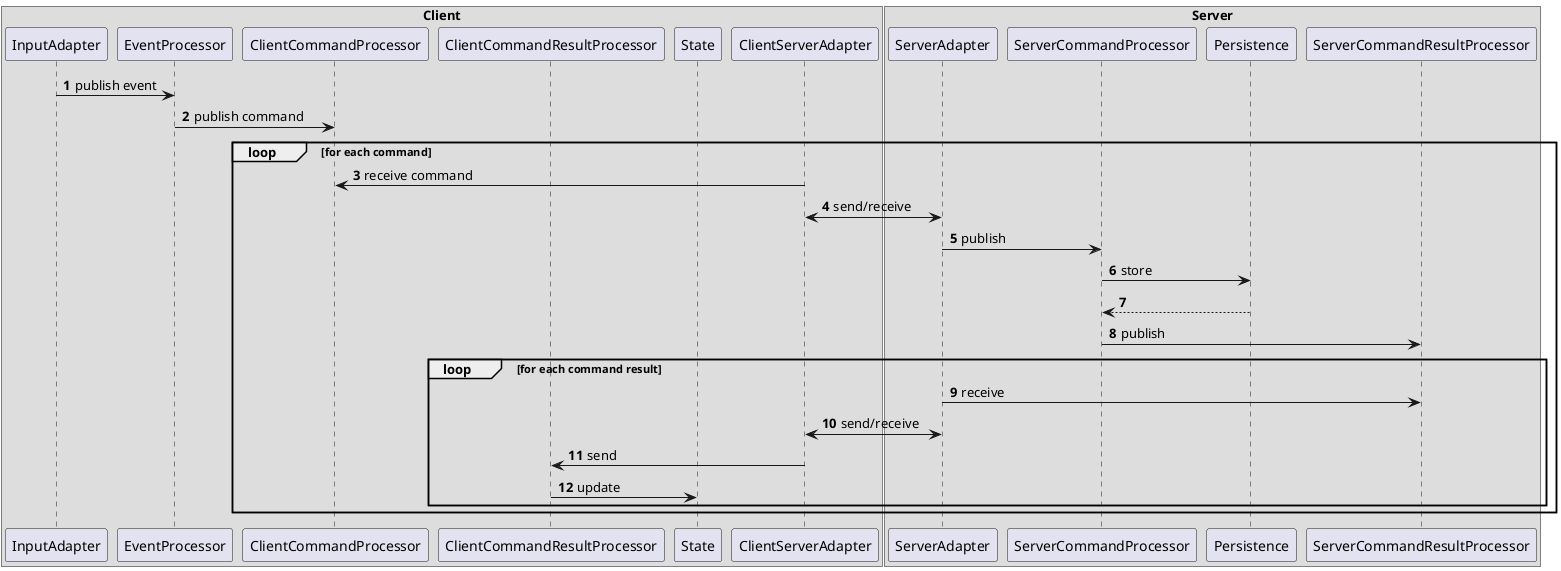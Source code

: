 @startuml
'https://plantuml.com/sequence-diagram

autonumber

box Client
participant InputAdapter
participant EventProcessor
participant ClientCommandProcessor
participant ClientCommandResultProcessor
participant State
participant ClientServerAdapter
end box

box Server
participant ServerAdapter
participant ServerCommandProcessor
participant Persistence
participant ServerCommandResultProcessor
end box

InputAdapter -> EventProcessor: publish event
EventProcessor -> ClientCommandProcessor: publish command
loop for each command
    ClientServerAdapter -> ClientCommandProcessor: receive command
    ClientServerAdapter <-> ServerAdapter: send/receive

    ServerAdapter -> ServerCommandProcessor: publish
    ServerCommandProcessor -> Persistence: store
    Persistence --> ServerCommandProcessor
    ServerCommandProcessor -> ServerCommandResultProcessor: publish
    loop for each command result
        ServerAdapter -> ServerCommandResultProcessor: receive
        ServerAdapter <-> ClientServerAdapter: send/receive
        ClientServerAdapter -> ClientCommandResultProcessor: send
        ClientCommandResultProcessor -> State: update
    end
end


@enduml
